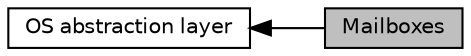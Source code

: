 digraph "Mailboxes"
{
  edge [fontname="Helvetica",fontsize="10",labelfontname="Helvetica",labelfontsize="10"];
  node [fontname="Helvetica",fontsize="10",shape=box];
  rankdir=LR;
  Node1 [label="Mailboxes",height=0.2,width=0.4,color="black", fillcolor="grey75", style="filled", fontcolor="black",tooltip=" "];
  Node2 [label="OS abstraction layer",height=0.2,width=0.4,color="black", fillcolor="white", style="filled",URL="$group__sys__os.html",tooltip=" "];
  Node2->Node1 [shape=plaintext, dir="back", style="solid"];
}

